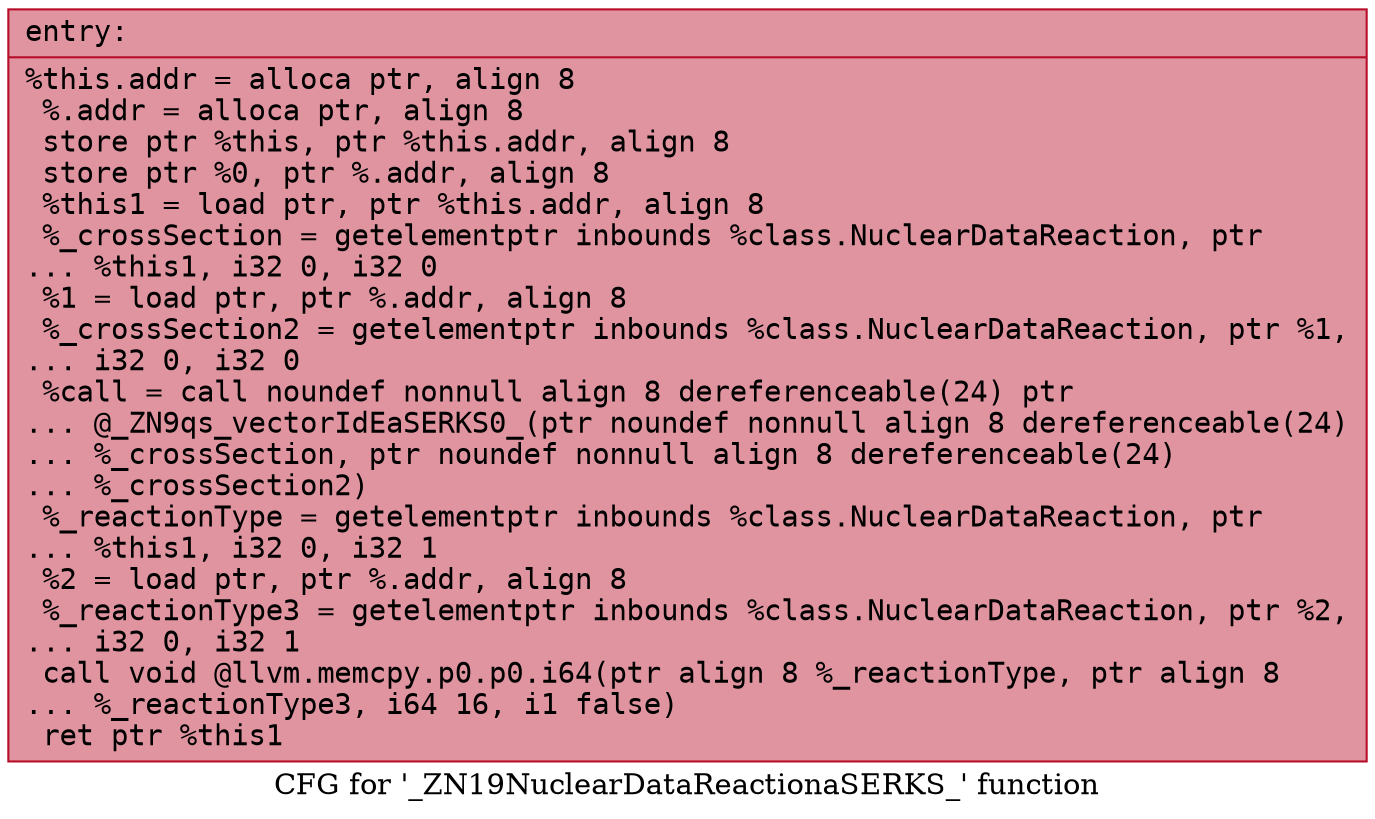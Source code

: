 digraph "CFG for '_ZN19NuclearDataReactionaSERKS_' function" {
	label="CFG for '_ZN19NuclearDataReactionaSERKS_' function";

	Node0x55cf63424370 [shape=record,color="#b70d28ff", style=filled, fillcolor="#b70d2870" fontname="Courier",label="{entry:\l|  %this.addr = alloca ptr, align 8\l  %.addr = alloca ptr, align 8\l  store ptr %this, ptr %this.addr, align 8\l  store ptr %0, ptr %.addr, align 8\l  %this1 = load ptr, ptr %this.addr, align 8\l  %_crossSection = getelementptr inbounds %class.NuclearDataReaction, ptr\l... %this1, i32 0, i32 0\l  %1 = load ptr, ptr %.addr, align 8\l  %_crossSection2 = getelementptr inbounds %class.NuclearDataReaction, ptr %1,\l... i32 0, i32 0\l  %call = call noundef nonnull align 8 dereferenceable(24) ptr\l... @_ZN9qs_vectorIdEaSERKS0_(ptr noundef nonnull align 8 dereferenceable(24)\l... %_crossSection, ptr noundef nonnull align 8 dereferenceable(24)\l... %_crossSection2)\l  %_reactionType = getelementptr inbounds %class.NuclearDataReaction, ptr\l... %this1, i32 0, i32 1\l  %2 = load ptr, ptr %.addr, align 8\l  %_reactionType3 = getelementptr inbounds %class.NuclearDataReaction, ptr %2,\l... i32 0, i32 1\l  call void @llvm.memcpy.p0.p0.i64(ptr align 8 %_reactionType, ptr align 8\l... %_reactionType3, i64 16, i1 false)\l  ret ptr %this1\l}"];
}
